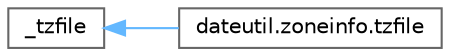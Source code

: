 digraph "Graphical Class Hierarchy"
{
 // LATEX_PDF_SIZE
  bgcolor="transparent";
  edge [fontname=Helvetica,fontsize=10,labelfontname=Helvetica,labelfontsize=10];
  node [fontname=Helvetica,fontsize=10,shape=box,height=0.2,width=0.4];
  rankdir="LR";
  Node0 [id="Node000000",label="_tzfile",height=0.2,width=0.4,color="grey40", fillcolor="white", style="filled",URL="$db/d55/class__tzfile.html",tooltip=" "];
  Node0 -> Node1 [id="edge2816_Node000000_Node000001",dir="back",color="steelblue1",style="solid",tooltip=" "];
  Node1 [id="Node000001",label="dateutil.zoneinfo.tzfile",height=0.2,width=0.4,color="grey40", fillcolor="white", style="filled",URL="$d5/dcb/classdateutil_1_1zoneinfo_1_1tzfile.html",tooltip=" "];
}
